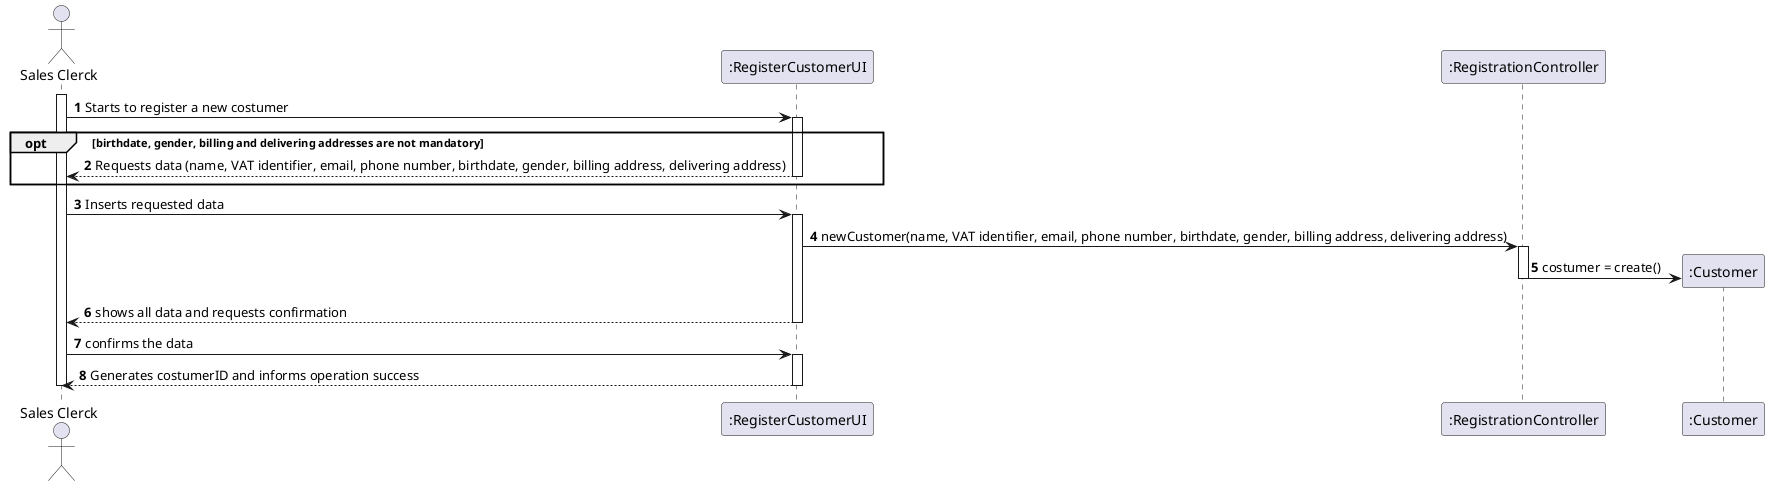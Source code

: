 @startuml
autonumber
'hide footbox
actor "Sales Clerck" as SC
participant ":RegisterCustomerUI" as UI
participant ":RegistrationController" as CTRL
participant ":Customer" as Customer
/'
participant "testStore:TestStore" as Store
participant "clientStore:ClientStore" as cStore
participant ":ReadConfig" as Read
participant ":OrderingByTin" as OBT
participant ":OrderingByName" as OBN
participant "tMapper: TestMapper" as tMapper
participant "cMapper: ClientMapper" as cMapper
participant "test:Test" as Test
participant "lTestsDTO : List <TestDto>" as testDTO
participant "lClientsDTO : List <ClientsDto>" as clientDTO
participant "client:Client" as Client'/

activate SC

SC -> UI : Starts to register a new costumer
activate UI
opt birthdate, gender, billing and delivering addresses are not mandatory
UI --> SC : Requests data (name, VAT identifier, email, phone number, birthdate, gender, billing address, delivering address)
deactivate UI
end opt


SC -> UI : Inserts requested data
activate UI

UI -> CTRL : newCustomer(name, VAT identifier, email, phone number, birthdate, gender, billing address, delivering address)
activate CTRL

CTRL -> Customer** : costumer = create()
deactivate CTRL
UI --> SC :shows all data and requests confirmation
deactivate UI


SC -> UI : confirms the data
activate UI
UI --> SC : Generates costumerID and informs operation success
deactivate UI

deactivate SC







@enduml
